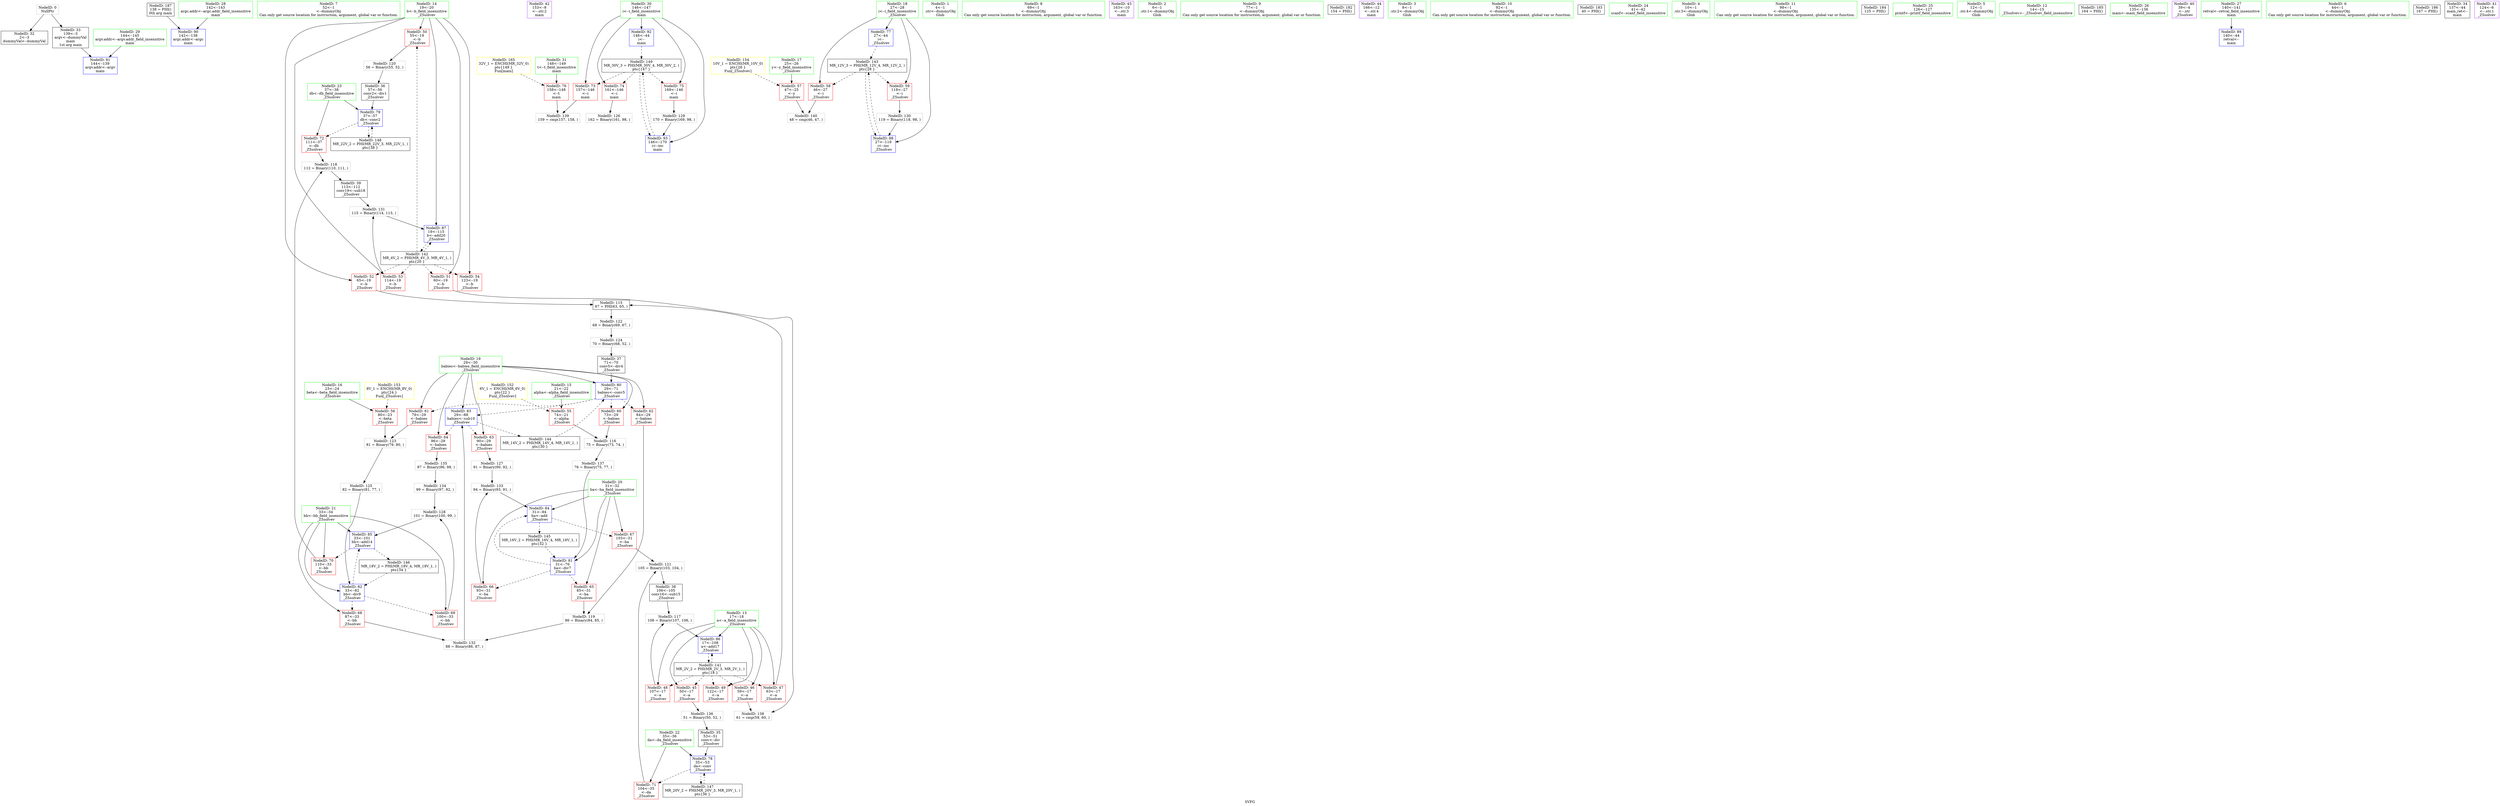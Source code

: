 digraph "SVFG" {
	label="SVFG";

	Node0x55afb8b36870 [shape=record,color=grey,label="{NodeID: 0\nNullPtr}"];
	Node0x55afb8b36870 -> Node0x55afb8b4c320[style=solid];
	Node0x55afb8b36870 -> Node0x55afb8b4c420[style=solid];
	Node0x55afb8b50290 [shape=record,color=blue,label="{NodeID: 90\n142\<--138\nargc.addr\<--argc\nmain\n}"];
	Node0x55afb8b4aea0 [shape=record,color=green,label="{NodeID: 7\n52\<--1\n\<--dummyObj\nCan only get source location for instruction, argument, global var or function.}"];
	Node0x55afb8b4b3f0 [shape=record,color=green,label="{NodeID: 14\n19\<--20\nb\<--b_field_insensitive\n_Z5solvev\n}"];
	Node0x55afb8b4b3f0 -> Node0x55afb8b4e210[style=solid];
	Node0x55afb8b4b3f0 -> Node0x55afb8b4e2e0[style=solid];
	Node0x55afb8b4b3f0 -> Node0x55afb8b4e3b0[style=solid];
	Node0x55afb8b4b3f0 -> Node0x55afb8b4e480[style=solid];
	Node0x55afb8b4b3f0 -> Node0x55afb8b4e550[style=solid];
	Node0x55afb8b4b3f0 -> Node0x55afb8b50020[style=solid];
	Node0x55afb8b66b60 [shape=record,color=black,label="{NodeID: 187\n138 = PHI()\n0th arg main }"];
	Node0x55afb8b66b60 -> Node0x55afb8b50290[style=solid];
	Node0x55afb8b4b9a0 [shape=record,color=green,label="{NodeID: 21\n33\<--34\nbb\<--bb_field_insensitive\n_Z5solvev\n}"];
	Node0x55afb8b4b9a0 -> Node0x55afb8b4f0b0[style=solid];
	Node0x55afb8b4b9a0 -> Node0x55afb8b4f180[style=solid];
	Node0x55afb8b4b9a0 -> Node0x55afb8b4f250[style=solid];
	Node0x55afb8b4b9a0 -> Node0x55afb8b4fc10[style=solid];
	Node0x55afb8b4b9a0 -> Node0x55afb8b4fe80[style=solid];
	Node0x55afb8b4bfe0 [shape=record,color=green,label="{NodeID: 28\n142\<--143\nargc.addr\<--argc.addr_field_insensitive\nmain\n}"];
	Node0x55afb8b4bfe0 -> Node0x55afb8b50290[style=solid];
	Node0x55afb8b52960 [shape=record,color=grey,label="{NodeID: 118\n112 = Binary(110, 111, )\n}"];
	Node0x55afb8b52960 -> Node0x55afb8b4c900[style=solid];
	Node0x55afb8b4c5c0 [shape=record,color=black,label="{NodeID: 35\n53\<--51\nconv\<--div\n_Z5solvev\n}"];
	Node0x55afb8b4c5c0 -> Node0x55afb8b4f8d0[style=solid];
	Node0x55afb8b533e0 [shape=record,color=grey,label="{NodeID: 125\n82 = Binary(81, 77, )\n}"];
	Node0x55afb8b533e0 -> Node0x55afb8b4fc10[style=solid];
	Node0x55afb8b4cb70 [shape=record,color=purple,label="{NodeID: 42\n153\<--8\n\<--.str.2\nmain\n}"];
	Node0x55afb8b4dea0 [shape=record,color=grey,label="{NodeID: 132\n88 = Binary(86, 87, )\n}"];
	Node0x55afb8b4dea0 -> Node0x55afb8b4fce0[style=solid];
	Node0x55afb8b4e140 [shape=record,color=red,label="{NodeID: 49\n122\<--17\n\<--a\n_Z5solvev\n}"];
	Node0x55afb8b550f0 [shape=record,color=grey,label="{NodeID: 139\n159 = cmp(157, 158, )\n}"];
	Node0x55afb8b4e6f0 [shape=record,color=red,label="{NodeID: 56\n80\<--23\n\<--beta\n_Z5solvev\n}"];
	Node0x55afb8b4e6f0 -> Node0x55afb8b530e0[style=solid];
	Node0x55afb8b5ba40 [shape=record,color=black,label="{NodeID: 146\nMR_18V_2 = PHI(MR_18V_4, MR_18V_1, )\npts\{34 \}\n}"];
	Node0x55afb8b5ba40 -> Node0x55afb8b4fc10[style=dashed];
	Node0x55afb8b4eca0 [shape=record,color=red,label="{NodeID: 63\n90\<--29\n\<--babies\n_Z5solvev\n}"];
	Node0x55afb8b4eca0 -> Node0x55afb8b536e0[style=solid];
	Node0x55afb8b5db20 [shape=record,color=yellow,style=double,label="{NodeID: 153\n8V_1 = ENCHI(MR_8V_0)\npts\{24 \}\nFun[_Z5solvev]}"];
	Node0x55afb8b5db20 -> Node0x55afb8b4e6f0[style=dashed];
	Node0x55afb8b4f250 [shape=record,color=red,label="{NodeID: 70\n110\<--33\n\<--bb\n_Z5solvev\n}"];
	Node0x55afb8b4f250 -> Node0x55afb8b52960[style=solid];
	Node0x55afb8b4f800 [shape=record,color=blue,label="{NodeID: 77\n27\<--44\ni\<--\n_Z5solvev\n}"];
	Node0x55afb8b4f800 -> Node0x55afb8b5ab40[style=dashed];
	Node0x55afb8b4fdb0 [shape=record,color=blue,label="{NodeID: 84\n31\<--94\nba\<--add\n_Z5solvev\n}"];
	Node0x55afb8b4fdb0 -> Node0x55afb8b4efe0[style=dashed];
	Node0x55afb8b4fdb0 -> Node0x55afb8b5b540[style=dashed];
	Node0x55afb8b36900 [shape=record,color=green,label="{NodeID: 1\n4\<--1\n.str\<--dummyObj\nGlob }"];
	Node0x55afb8b50360 [shape=record,color=blue,label="{NodeID: 91\n144\<--139\nargv.addr\<--argv\nmain\n}"];
	Node0x55afb8b4af30 [shape=record,color=green,label="{NodeID: 8\n69\<--1\n\<--dummyObj\nCan only get source location for instruction, argument, global var or function.}"];
	Node0x55afb8b4b4c0 [shape=record,color=green,label="{NodeID: 15\n21\<--22\nalpha\<--alpha_field_insensitive\n_Z5solvev\n}"];
	Node0x55afb8b4b4c0 -> Node0x55afb8b4e620[style=solid];
	Node0x55afb8b4ba70 [shape=record,color=green,label="{NodeID: 22\n35\<--36\nda\<--da_field_insensitive\n_Z5solvev\n}"];
	Node0x55afb8b4ba70 -> Node0x55afb8b4f320[style=solid];
	Node0x55afb8b4ba70 -> Node0x55afb8b4f8d0[style=solid];
	Node0x55afb8b4c0b0 [shape=record,color=green,label="{NodeID: 29\n144\<--145\nargv.addr\<--argv.addr_field_insensitive\nmain\n}"];
	Node0x55afb8b4c0b0 -> Node0x55afb8b50360[style=solid];
	Node0x55afb8b52ae0 [shape=record,color=grey,label="{NodeID: 119\n86 = Binary(84, 85, )\n}"];
	Node0x55afb8b52ae0 -> Node0x55afb8b4dea0[style=solid];
	Node0x55afb8b4c690 [shape=record,color=black,label="{NodeID: 36\n57\<--56\nconv2\<--div1\n_Z5solvev\n}"];
	Node0x55afb8b4c690 -> Node0x55afb8b4f9a0[style=solid];
	Node0x55afb8b53560 [shape=record,color=grey,label="{NodeID: 126\n162 = Binary(161, 98, )\n}"];
	Node0x55afb8b4cc40 [shape=record,color=purple,label="{NodeID: 43\n163\<--10\n\<--.str.3\nmain\n}"];
	Node0x55afb8b54830 [shape=record,color=grey,label="{NodeID: 133\n94 = Binary(93, 91, )\n}"];
	Node0x55afb8b54830 -> Node0x55afb8b4fdb0[style=solid];
	Node0x55afb8b4e210 [shape=record,color=red,label="{NodeID: 50\n55\<--19\n\<--b\n_Z5solvev\n}"];
	Node0x55afb8b4e210 -> Node0x55afb8b52c60[style=solid];
	Node0x55afb8b55270 [shape=record,color=grey,label="{NodeID: 140\n48 = cmp(46, 47, )\n}"];
	Node0x55afb8b4e7c0 [shape=record,color=red,label="{NodeID: 57\n47\<--25\n\<--y\n_Z5solvev\n}"];
	Node0x55afb8b4e7c0 -> Node0x55afb8b55270[style=solid];
	Node0x55afb8b5bf40 [shape=record,color=black,label="{NodeID: 147\nMR_20V_2 = PHI(MR_20V_3, MR_20V_1, )\npts\{36 \}\n}"];
	Node0x55afb8b5bf40 -> Node0x55afb8b4f8d0[style=dashed];
	Node0x55afb8b4ed70 [shape=record,color=red,label="{NodeID: 64\n96\<--29\n\<--babies\n_Z5solvev\n}"];
	Node0x55afb8b4ed70 -> Node0x55afb8b54af0[style=solid];
	Node0x55afb8b5dc00 [shape=record,color=yellow,style=double,label="{NodeID: 154\n10V_1 = ENCHI(MR_10V_0)\npts\{26 \}\nFun[_Z5solvev]}"];
	Node0x55afb8b5dc00 -> Node0x55afb8b4e7c0[style=dashed];
	Node0x55afb8b4f320 [shape=record,color=red,label="{NodeID: 71\n104\<--35\n\<--da\n_Z5solvev\n}"];
	Node0x55afb8b4f320 -> Node0x55afb8b52de0[style=solid];
	Node0x55afb8b4f8d0 [shape=record,color=blue,label="{NodeID: 78\n35\<--53\nda\<--conv\n_Z5solvev\n}"];
	Node0x55afb8b4f8d0 -> Node0x55afb8b4f320[style=dashed];
	Node0x55afb8b4f8d0 -> Node0x55afb8b5bf40[style=dashed];
	Node0x55afb8b4fe80 [shape=record,color=blue,label="{NodeID: 85\n33\<--101\nbb\<--add14\n_Z5solvev\n}"];
	Node0x55afb8b4fe80 -> Node0x55afb8b4f250[style=dashed];
	Node0x55afb8b4fe80 -> Node0x55afb8b5ba40[style=dashed];
	Node0x55afb8b4a170 [shape=record,color=green,label="{NodeID: 2\n6\<--1\n.str.1\<--dummyObj\nGlob }"];
	Node0x55afb8b50430 [shape=record,color=blue,label="{NodeID: 92\n146\<--44\ni\<--\nmain\n}"];
	Node0x55afb8b50430 -> Node0x55afb8b5c940[style=dashed];
	Node0x55afb8b4afc0 [shape=record,color=green,label="{NodeID: 9\n77\<--1\n\<--dummyObj\nCan only get source location for instruction, argument, global var or function.}"];
	Node0x55afb8b66350 [shape=record,color=black,label="{NodeID: 182\n154 = PHI()\n}"];
	Node0x55afb8b4b590 [shape=record,color=green,label="{NodeID: 16\n23\<--24\nbeta\<--beta_field_insensitive\n_Z5solvev\n}"];
	Node0x55afb8b4b590 -> Node0x55afb8b4e6f0[style=solid];
	Node0x55afb8b4bb40 [shape=record,color=green,label="{NodeID: 23\n37\<--38\ndb\<--db_field_insensitive\n_Z5solvev\n}"];
	Node0x55afb8b4bb40 -> Node0x55afb8b4f3f0[style=solid];
	Node0x55afb8b4bb40 -> Node0x55afb8b4f9a0[style=solid];
	Node0x55afb8b4c180 [shape=record,color=green,label="{NodeID: 30\n146\<--147\ni\<--i_field_insensitive\nmain\n}"];
	Node0x55afb8b4c180 -> Node0x55afb8b4f4c0[style=solid];
	Node0x55afb8b4c180 -> Node0x55afb8b4f590[style=solid];
	Node0x55afb8b4c180 -> Node0x55afb8b4f660[style=solid];
	Node0x55afb8b4c180 -> Node0x55afb8b50430[style=solid];
	Node0x55afb8b4c180 -> Node0x55afb8b50500[style=solid];
	Node0x55afb8b52c60 [shape=record,color=grey,label="{NodeID: 120\n56 = Binary(55, 52, )\n}"];
	Node0x55afb8b52c60 -> Node0x55afb8b4c690[style=solid];
	Node0x55afb8b4c760 [shape=record,color=black,label="{NodeID: 37\n71\<--70\nconv5\<--div4\n_Z5solvev\n}"];
	Node0x55afb8b4c760 -> Node0x55afb8b4fa70[style=solid];
	Node0x55afb8b536e0 [shape=record,color=grey,label="{NodeID: 127\n91 = Binary(90, 92, )\n}"];
	Node0x55afb8b536e0 -> Node0x55afb8b54830[style=solid];
	Node0x55afb8b4cd10 [shape=record,color=purple,label="{NodeID: 44\n166\<--12\n\<--.str.4\nmain\n}"];
	Node0x55afb8b54970 [shape=record,color=grey,label="{NodeID: 134\n99 = Binary(97, 92, )\n}"];
	Node0x55afb8b54970 -> Node0x55afb8b4d8a0[style=solid];
	Node0x55afb8b4e2e0 [shape=record,color=red,label="{NodeID: 51\n60\<--19\n\<--b\n_Z5solvev\n}"];
	Node0x55afb8b4e2e0 -> Node0x55afb8b54f70[style=solid];
	Node0x55afb8b5a140 [shape=record,color=black,label="{NodeID: 141\nMR_2V_2 = PHI(MR_2V_3, MR_2V_1, )\npts\{18 \}\n}"];
	Node0x55afb8b5a140 -> Node0x55afb8b4cde0[style=dashed];
	Node0x55afb8b5a140 -> Node0x55afb8b4ceb0[style=dashed];
	Node0x55afb8b5a140 -> Node0x55afb8b4cf80[style=dashed];
	Node0x55afb8b5a140 -> Node0x55afb8b4e070[style=dashed];
	Node0x55afb8b5a140 -> Node0x55afb8b4e140[style=dashed];
	Node0x55afb8b5a140 -> Node0x55afb8b4ff50[style=dashed];
	Node0x55afb8b4e890 [shape=record,color=red,label="{NodeID: 58\n46\<--27\n\<--i\n_Z5solvev\n}"];
	Node0x55afb8b4e890 -> Node0x55afb8b55270[style=solid];
	Node0x55afb8b5c440 [shape=record,color=black,label="{NodeID: 148\nMR_22V_2 = PHI(MR_22V_3, MR_22V_1, )\npts\{38 \}\n}"];
	Node0x55afb8b5c440 -> Node0x55afb8b4f9a0[style=dashed];
	Node0x55afb8b4ee40 [shape=record,color=red,label="{NodeID: 65\n85\<--31\n\<--ba\n_Z5solvev\n}"];
	Node0x55afb8b4ee40 -> Node0x55afb8b52ae0[style=solid];
	Node0x55afb8b4f3f0 [shape=record,color=red,label="{NodeID: 72\n111\<--37\n\<--db\n_Z5solvev\n}"];
	Node0x55afb8b4f3f0 -> Node0x55afb8b52960[style=solid];
	Node0x55afb8b4f9a0 [shape=record,color=blue,label="{NodeID: 79\n37\<--57\ndb\<--conv2\n_Z5solvev\n}"];
	Node0x55afb8b4f9a0 -> Node0x55afb8b4f3f0[style=dashed];
	Node0x55afb8b4f9a0 -> Node0x55afb8b5c440[style=dashed];
	Node0x55afb8b4ff50 [shape=record,color=blue,label="{NodeID: 86\n17\<--108\na\<--add17\n_Z5solvev\n}"];
	Node0x55afb8b4ff50 -> Node0x55afb8b5a140[style=dashed];
	Node0x55afb8b4a200 [shape=record,color=green,label="{NodeID: 3\n8\<--1\n.str.2\<--dummyObj\nGlob }"];
	Node0x55afb8b50500 [shape=record,color=blue,label="{NodeID: 93\n146\<--170\ni\<--inc\nmain\n}"];
	Node0x55afb8b50500 -> Node0x55afb8b5c940[style=dashed];
	Node0x55afb8b4b050 [shape=record,color=green,label="{NodeID: 10\n92\<--1\n\<--dummyObj\nCan only get source location for instruction, argument, global var or function.}"];
	Node0x55afb8b66450 [shape=record,color=black,label="{NodeID: 183\n40 = PHI()\n}"];
	Node0x55afb8b4b660 [shape=record,color=green,label="{NodeID: 17\n25\<--26\ny\<--y_field_insensitive\n_Z5solvev\n}"];
	Node0x55afb8b4b660 -> Node0x55afb8b4e7c0[style=solid];
	Node0x55afb8b4bc10 [shape=record,color=green,label="{NodeID: 24\n41\<--42\nscanf\<--scanf_field_insensitive\n}"];
	Node0x55afb8b4c250 [shape=record,color=green,label="{NodeID: 31\n148\<--149\nt\<--t_field_insensitive\nmain\n}"];
	Node0x55afb8b4c250 -> Node0x55afb8b4f730[style=solid];
	Node0x55afb8b52de0 [shape=record,color=grey,label="{NodeID: 121\n105 = Binary(103, 104, )\n}"];
	Node0x55afb8b52de0 -> Node0x55afb8b4c830[style=solid];
	Node0x55afb8b4c830 [shape=record,color=black,label="{NodeID: 38\n106\<--105\nconv16\<--sub15\n_Z5solvev\n}"];
	Node0x55afb8b4c830 -> Node0x55afb8b527e0[style=solid];
	Node0x55afb8b4d8a0 [shape=record,color=grey,label="{NodeID: 128\n101 = Binary(100, 99, )\n}"];
	Node0x55afb8b4d8a0 -> Node0x55afb8b4fe80[style=solid];
	Node0x55afb8b4cde0 [shape=record,color=red,label="{NodeID: 45\n50\<--17\n\<--a\n_Z5solvev\n}"];
	Node0x55afb8b4cde0 -> Node0x55afb8b54c70[style=solid];
	Node0x55afb8b54af0 [shape=record,color=grey,label="{NodeID: 135\n97 = Binary(96, 98, )\n}"];
	Node0x55afb8b54af0 -> Node0x55afb8b54970[style=solid];
	Node0x55afb8b4e3b0 [shape=record,color=red,label="{NodeID: 52\n65\<--19\n\<--b\n_Z5solvev\n}"];
	Node0x55afb8b4e3b0 -> Node0x55afb89aeb80[style=solid];
	Node0x55afb8b5a640 [shape=record,color=black,label="{NodeID: 142\nMR_4V_2 = PHI(MR_4V_3, MR_4V_1, )\npts\{20 \}\n}"];
	Node0x55afb8b5a640 -> Node0x55afb8b4e210[style=dashed];
	Node0x55afb8b5a640 -> Node0x55afb8b4e2e0[style=dashed];
	Node0x55afb8b5a640 -> Node0x55afb8b4e3b0[style=dashed];
	Node0x55afb8b5a640 -> Node0x55afb8b4e480[style=dashed];
	Node0x55afb8b5a640 -> Node0x55afb8b4e550[style=dashed];
	Node0x55afb8b5a640 -> Node0x55afb8b50020[style=dashed];
	Node0x55afb8b4e960 [shape=record,color=red,label="{NodeID: 59\n118\<--27\n\<--i\n_Z5solvev\n}"];
	Node0x55afb8b4e960 -> Node0x55afb8b4dba0[style=solid];
	Node0x55afb8b5c940 [shape=record,color=black,label="{NodeID: 149\nMR_30V_3 = PHI(MR_30V_4, MR_30V_2, )\npts\{147 \}\n}"];
	Node0x55afb8b5c940 -> Node0x55afb8b4f4c0[style=dashed];
	Node0x55afb8b5c940 -> Node0x55afb8b4f590[style=dashed];
	Node0x55afb8b5c940 -> Node0x55afb8b4f660[style=dashed];
	Node0x55afb8b5c940 -> Node0x55afb8b50500[style=dashed];
	Node0x55afb8b4ef10 [shape=record,color=red,label="{NodeID: 66\n93\<--31\n\<--ba\n_Z5solvev\n}"];
	Node0x55afb8b4ef10 -> Node0x55afb8b54830[style=solid];
	Node0x55afb8b4f4c0 [shape=record,color=red,label="{NodeID: 73\n157\<--146\n\<--i\nmain\n}"];
	Node0x55afb8b4f4c0 -> Node0x55afb8b550f0[style=solid];
	Node0x55afb8b4fa70 [shape=record,color=blue,label="{NodeID: 80\n29\<--71\nbabies\<--conv5\n_Z5solvev\n}"];
	Node0x55afb8b4fa70 -> Node0x55afb8b4ea30[style=dashed];
	Node0x55afb8b4fa70 -> Node0x55afb8b4eb00[style=dashed];
	Node0x55afb8b4fa70 -> Node0x55afb8b4ebd0[style=dashed];
	Node0x55afb8b4fa70 -> Node0x55afb8b4fce0[style=dashed];
	Node0x55afb8b50020 [shape=record,color=blue,label="{NodeID: 87\n19\<--115\nb\<--add20\n_Z5solvev\n}"];
	Node0x55afb8b50020 -> Node0x55afb8b5a640[style=dashed];
	Node0x55afb8b4a4b0 [shape=record,color=green,label="{NodeID: 4\n10\<--1\n.str.3\<--dummyObj\nGlob }"];
	Node0x55afb8b4b120 [shape=record,color=green,label="{NodeID: 11\n98\<--1\n\<--dummyObj\nCan only get source location for instruction, argument, global var or function.}"];
	Node0x55afb8b66550 [shape=record,color=black,label="{NodeID: 184\n125 = PHI()\n}"];
	Node0x55afb8b4b730 [shape=record,color=green,label="{NodeID: 18\n27\<--28\ni\<--i_field_insensitive\n_Z5solvev\n}"];
	Node0x55afb8b4b730 -> Node0x55afb8b4e890[style=solid];
	Node0x55afb8b4b730 -> Node0x55afb8b4e960[style=solid];
	Node0x55afb8b4b730 -> Node0x55afb8b4f800[style=solid];
	Node0x55afb8b4b730 -> Node0x55afb8b500f0[style=solid];
	Node0x55afb8b4bd10 [shape=record,color=green,label="{NodeID: 25\n126\<--127\nprintf\<--printf_field_insensitive\n}"];
	Node0x55afb89aeb80 [shape=record,color=black,label="{NodeID: 115\n67 = PHI(63, 65, )\n}"];
	Node0x55afb89aeb80 -> Node0x55afb8b52f60[style=solid];
	Node0x55afb8b4c320 [shape=record,color=black,label="{NodeID: 32\n2\<--3\ndummyVal\<--dummyVal\n}"];
	Node0x55afb8b52f60 [shape=record,color=grey,label="{NodeID: 122\n68 = Binary(69, 67, )\n}"];
	Node0x55afb8b52f60 -> Node0x55afb8b53260[style=solid];
	Node0x55afb8b4c900 [shape=record,color=black,label="{NodeID: 39\n113\<--112\nconv19\<--sub18\n_Z5solvev\n}"];
	Node0x55afb8b4c900 -> Node0x55afb8b4dd20[style=solid];
	Node0x55afb8b4da20 [shape=record,color=grey,label="{NodeID: 129\n170 = Binary(169, 98, )\n}"];
	Node0x55afb8b4da20 -> Node0x55afb8b50500[style=solid];
	Node0x55afb8b4ceb0 [shape=record,color=red,label="{NodeID: 46\n59\<--17\n\<--a\n_Z5solvev\n}"];
	Node0x55afb8b4ceb0 -> Node0x55afb8b54f70[style=solid];
	Node0x55afb8b54c70 [shape=record,color=grey,label="{NodeID: 136\n51 = Binary(50, 52, )\n}"];
	Node0x55afb8b54c70 -> Node0x55afb8b4c5c0[style=solid];
	Node0x55afb8b4e480 [shape=record,color=red,label="{NodeID: 53\n114\<--19\n\<--b\n_Z5solvev\n}"];
	Node0x55afb8b4e480 -> Node0x55afb8b4dd20[style=solid];
	Node0x55afb8b5ab40 [shape=record,color=black,label="{NodeID: 143\nMR_12V_3 = PHI(MR_12V_4, MR_12V_2, )\npts\{28 \}\n}"];
	Node0x55afb8b5ab40 -> Node0x55afb8b4e890[style=dashed];
	Node0x55afb8b5ab40 -> Node0x55afb8b4e960[style=dashed];
	Node0x55afb8b5ab40 -> Node0x55afb8b500f0[style=dashed];
	Node0x55afb8b4ea30 [shape=record,color=red,label="{NodeID: 60\n73\<--29\n\<--babies\n_Z5solvev\n}"];
	Node0x55afb8b4ea30 -> Node0x55afb8b52660[style=solid];
	Node0x55afb8b4efe0 [shape=record,color=red,label="{NodeID: 67\n103\<--31\n\<--ba\n_Z5solvev\n}"];
	Node0x55afb8b4efe0 -> Node0x55afb8b52de0[style=solid];
	Node0x55afb8b4f590 [shape=record,color=red,label="{NodeID: 74\n161\<--146\n\<--i\nmain\n}"];
	Node0x55afb8b4f590 -> Node0x55afb8b53560[style=solid];
	Node0x55afb8b4fb40 [shape=record,color=blue,label="{NodeID: 81\n31\<--76\nba\<--div7\n_Z5solvev\n}"];
	Node0x55afb8b4fb40 -> Node0x55afb8b4ee40[style=dashed];
	Node0x55afb8b4fb40 -> Node0x55afb8b4ef10[style=dashed];
	Node0x55afb8b4fb40 -> Node0x55afb8b4fdb0[style=dashed];
	Node0x55afb8b500f0 [shape=record,color=blue,label="{NodeID: 88\n27\<--119\ni\<--inc\n_Z5solvev\n}"];
	Node0x55afb8b500f0 -> Node0x55afb8b5ab40[style=dashed];
	Node0x55afb8b4a540 [shape=record,color=green,label="{NodeID: 5\n12\<--1\n.str.4\<--dummyObj\nGlob }"];
	Node0x55afb8b4b220 [shape=record,color=green,label="{NodeID: 12\n14\<--15\n_Z5solvev\<--_Z5solvev_field_insensitive\n}"];
	Node0x55afb8b66650 [shape=record,color=black,label="{NodeID: 185\n164 = PHI()\n}"];
	Node0x55afb8b4b800 [shape=record,color=green,label="{NodeID: 19\n29\<--30\nbabies\<--babies_field_insensitive\n_Z5solvev\n}"];
	Node0x55afb8b4b800 -> Node0x55afb8b4ea30[style=solid];
	Node0x55afb8b4b800 -> Node0x55afb8b4eb00[style=solid];
	Node0x55afb8b4b800 -> Node0x55afb8b4ebd0[style=solid];
	Node0x55afb8b4b800 -> Node0x55afb8b4eca0[style=solid];
	Node0x55afb8b4b800 -> Node0x55afb8b4ed70[style=solid];
	Node0x55afb8b4b800 -> Node0x55afb8b4fa70[style=solid];
	Node0x55afb8b4b800 -> Node0x55afb8b4fce0[style=solid];
	Node0x55afb8b4be10 [shape=record,color=green,label="{NodeID: 26\n135\<--136\nmain\<--main_field_insensitive\n}"];
	Node0x55afb8b52660 [shape=record,color=grey,label="{NodeID: 116\n75 = Binary(73, 74, )\n}"];
	Node0x55afb8b52660 -> Node0x55afb8b54df0[style=solid];
	Node0x55afb8b4c420 [shape=record,color=black,label="{NodeID: 33\n139\<--3\nargv\<--dummyVal\nmain\n1st arg main }"];
	Node0x55afb8b4c420 -> Node0x55afb8b50360[style=solid];
	Node0x55afb8b530e0 [shape=record,color=grey,label="{NodeID: 123\n81 = Binary(79, 80, )\n}"];
	Node0x55afb8b530e0 -> Node0x55afb8b533e0[style=solid];
	Node0x55afb8b4c9d0 [shape=record,color=purple,label="{NodeID: 40\n39\<--4\n\<--.str\n_Z5solvev\n}"];
	Node0x55afb8b4dba0 [shape=record,color=grey,label="{NodeID: 130\n119 = Binary(118, 98, )\n}"];
	Node0x55afb8b4dba0 -> Node0x55afb8b500f0[style=solid];
	Node0x55afb8b4cf80 [shape=record,color=red,label="{NodeID: 47\n63\<--17\n\<--a\n_Z5solvev\n}"];
	Node0x55afb8b4cf80 -> Node0x55afb89aeb80[style=solid];
	Node0x55afb8b54df0 [shape=record,color=grey,label="{NodeID: 137\n76 = Binary(75, 77, )\n}"];
	Node0x55afb8b54df0 -> Node0x55afb8b4fb40[style=solid];
	Node0x55afb8b4e550 [shape=record,color=red,label="{NodeID: 54\n123\<--19\n\<--b\n_Z5solvev\n}"];
	Node0x55afb8b5b040 [shape=record,color=black,label="{NodeID: 144\nMR_14V_2 = PHI(MR_14V_4, MR_14V_1, )\npts\{30 \}\n}"];
	Node0x55afb8b5b040 -> Node0x55afb8b4fa70[style=dashed];
	Node0x55afb8b4eb00 [shape=record,color=red,label="{NodeID: 61\n79\<--29\n\<--babies\n_Z5solvev\n}"];
	Node0x55afb8b4eb00 -> Node0x55afb8b530e0[style=solid];
	Node0x55afb8b4f0b0 [shape=record,color=red,label="{NodeID: 68\n87\<--33\n\<--bb\n_Z5solvev\n}"];
	Node0x55afb8b4f0b0 -> Node0x55afb8b4dea0[style=solid];
	Node0x55afb8b4f660 [shape=record,color=red,label="{NodeID: 75\n169\<--146\n\<--i\nmain\n}"];
	Node0x55afb8b4f660 -> Node0x55afb8b4da20[style=solid];
	Node0x55afb8b5e5d0 [shape=record,color=yellow,style=double,label="{NodeID: 165\n32V_1 = ENCHI(MR_32V_0)\npts\{149 \}\nFun[main]}"];
	Node0x55afb8b5e5d0 -> Node0x55afb8b4f730[style=dashed];
	Node0x55afb8b4fc10 [shape=record,color=blue,label="{NodeID: 82\n33\<--82\nbb\<--div9\n_Z5solvev\n}"];
	Node0x55afb8b4fc10 -> Node0x55afb8b4f0b0[style=dashed];
	Node0x55afb8b4fc10 -> Node0x55afb8b4f180[style=dashed];
	Node0x55afb8b4fc10 -> Node0x55afb8b4fe80[style=dashed];
	Node0x55afb8b501c0 [shape=record,color=blue,label="{NodeID: 89\n140\<--44\nretval\<--\nmain\n}"];
	Node0x55afb8b4a5d0 [shape=record,color=green,label="{NodeID: 6\n44\<--1\n\<--dummyObj\nCan only get source location for instruction, argument, global var or function.}"];
	Node0x55afb8b4b320 [shape=record,color=green,label="{NodeID: 13\n17\<--18\na\<--a_field_insensitive\n_Z5solvev\n}"];
	Node0x55afb8b4b320 -> Node0x55afb8b4cde0[style=solid];
	Node0x55afb8b4b320 -> Node0x55afb8b4ceb0[style=solid];
	Node0x55afb8b4b320 -> Node0x55afb8b4cf80[style=solid];
	Node0x55afb8b4b320 -> Node0x55afb8b4e070[style=solid];
	Node0x55afb8b4b320 -> Node0x55afb8b4e140[style=solid];
	Node0x55afb8b4b320 -> Node0x55afb8b4ff50[style=solid];
	Node0x55afb8b66a60 [shape=record,color=black,label="{NodeID: 186\n167 = PHI()\n}"];
	Node0x55afb8b4b8d0 [shape=record,color=green,label="{NodeID: 20\n31\<--32\nba\<--ba_field_insensitive\n_Z5solvev\n}"];
	Node0x55afb8b4b8d0 -> Node0x55afb8b4ee40[style=solid];
	Node0x55afb8b4b8d0 -> Node0x55afb8b4ef10[style=solid];
	Node0x55afb8b4b8d0 -> Node0x55afb8b4efe0[style=solid];
	Node0x55afb8b4b8d0 -> Node0x55afb8b4fb40[style=solid];
	Node0x55afb8b4b8d0 -> Node0x55afb8b4fdb0[style=solid];
	Node0x55afb8b4bf10 [shape=record,color=green,label="{NodeID: 27\n140\<--141\nretval\<--retval_field_insensitive\nmain\n}"];
	Node0x55afb8b4bf10 -> Node0x55afb8b501c0[style=solid];
	Node0x55afb8b527e0 [shape=record,color=grey,label="{NodeID: 117\n108 = Binary(107, 106, )\n}"];
	Node0x55afb8b527e0 -> Node0x55afb8b4ff50[style=solid];
	Node0x55afb8b4c4f0 [shape=record,color=black,label="{NodeID: 34\n137\<--44\nmain_ret\<--\nmain\n}"];
	Node0x55afb8b53260 [shape=record,color=grey,label="{NodeID: 124\n70 = Binary(68, 52, )\n}"];
	Node0x55afb8b53260 -> Node0x55afb8b4c760[style=solid];
	Node0x55afb8b4caa0 [shape=record,color=purple,label="{NodeID: 41\n124\<--6\n\<--.str.1\n_Z5solvev\n}"];
	Node0x55afb8b4dd20 [shape=record,color=grey,label="{NodeID: 131\n115 = Binary(114, 113, )\n}"];
	Node0x55afb8b4dd20 -> Node0x55afb8b50020[style=solid];
	Node0x55afb8b4e070 [shape=record,color=red,label="{NodeID: 48\n107\<--17\n\<--a\n_Z5solvev\n}"];
	Node0x55afb8b4e070 -> Node0x55afb8b527e0[style=solid];
	Node0x55afb8b54f70 [shape=record,color=grey,label="{NodeID: 138\n61 = cmp(59, 60, )\n}"];
	Node0x55afb8b4e620 [shape=record,color=red,label="{NodeID: 55\n74\<--21\n\<--alpha\n_Z5solvev\n}"];
	Node0x55afb8b4e620 -> Node0x55afb8b52660[style=solid];
	Node0x55afb8b5b540 [shape=record,color=black,label="{NodeID: 145\nMR_16V_2 = PHI(MR_16V_4, MR_16V_1, )\npts\{32 \}\n}"];
	Node0x55afb8b5b540 -> Node0x55afb8b4fb40[style=dashed];
	Node0x55afb8b4ebd0 [shape=record,color=red,label="{NodeID: 62\n84\<--29\n\<--babies\n_Z5solvev\n}"];
	Node0x55afb8b4ebd0 -> Node0x55afb8b52ae0[style=solid];
	Node0x55afb8b5da40 [shape=record,color=yellow,style=double,label="{NodeID: 152\n6V_1 = ENCHI(MR_6V_0)\npts\{22 \}\nFun[_Z5solvev]}"];
	Node0x55afb8b5da40 -> Node0x55afb8b4e620[style=dashed];
	Node0x55afb8b4f180 [shape=record,color=red,label="{NodeID: 69\n100\<--33\n\<--bb\n_Z5solvev\n}"];
	Node0x55afb8b4f180 -> Node0x55afb8b4d8a0[style=solid];
	Node0x55afb8b4f730 [shape=record,color=red,label="{NodeID: 76\n158\<--148\n\<--t\nmain\n}"];
	Node0x55afb8b4f730 -> Node0x55afb8b550f0[style=solid];
	Node0x55afb8b4fce0 [shape=record,color=blue,label="{NodeID: 83\n29\<--88\nbabies\<--sub10\n_Z5solvev\n}"];
	Node0x55afb8b4fce0 -> Node0x55afb8b4eca0[style=dashed];
	Node0x55afb8b4fce0 -> Node0x55afb8b4ed70[style=dashed];
	Node0x55afb8b4fce0 -> Node0x55afb8b5b040[style=dashed];
}

